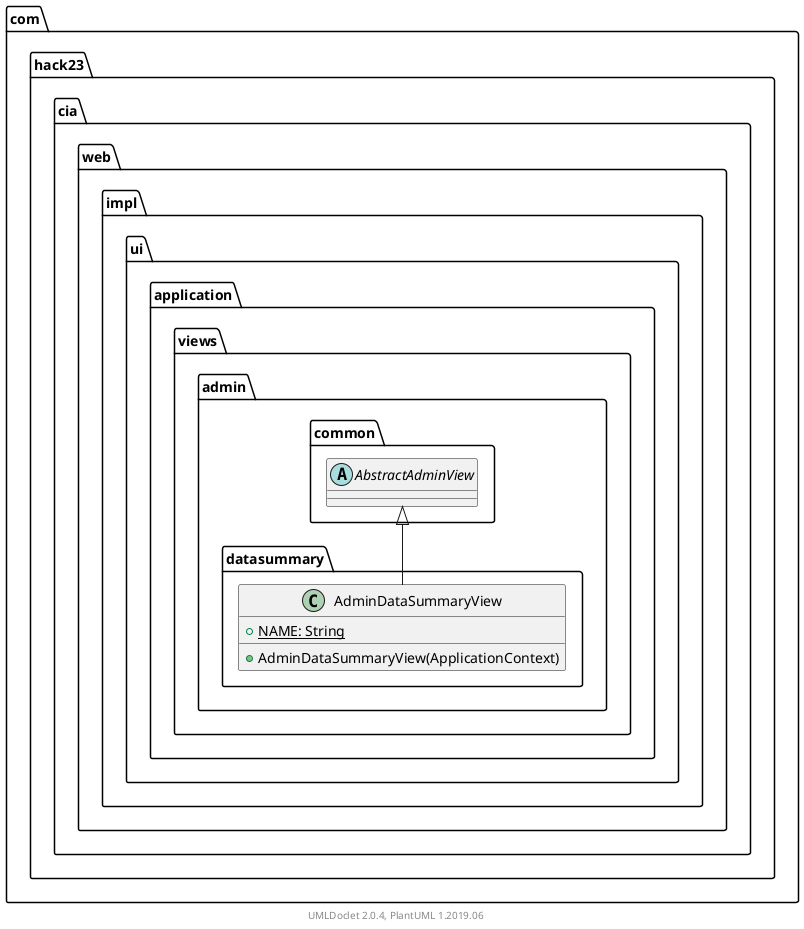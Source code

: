 @startuml
    namespace com.hack23.cia.web.impl.ui.application.views.admin.datasummary {

        class AdminDataSummaryView [[AdminDataSummaryView.html]] {
            {static} +NAME: String
            +AdminDataSummaryView(ApplicationContext)
        }

        com.hack23.cia.web.impl.ui.application.views.admin.common.AbstractAdminView <|-- AdminDataSummaryView
    }

    namespace com.hack23.cia.web.impl.ui.application.views.admin.common {
        abstract class AbstractAdminView [[../common/AbstractAdminView.html]] {
        }
    }

    center footer UMLDoclet 2.0.4, PlantUML 1.2019.06
@enduml
